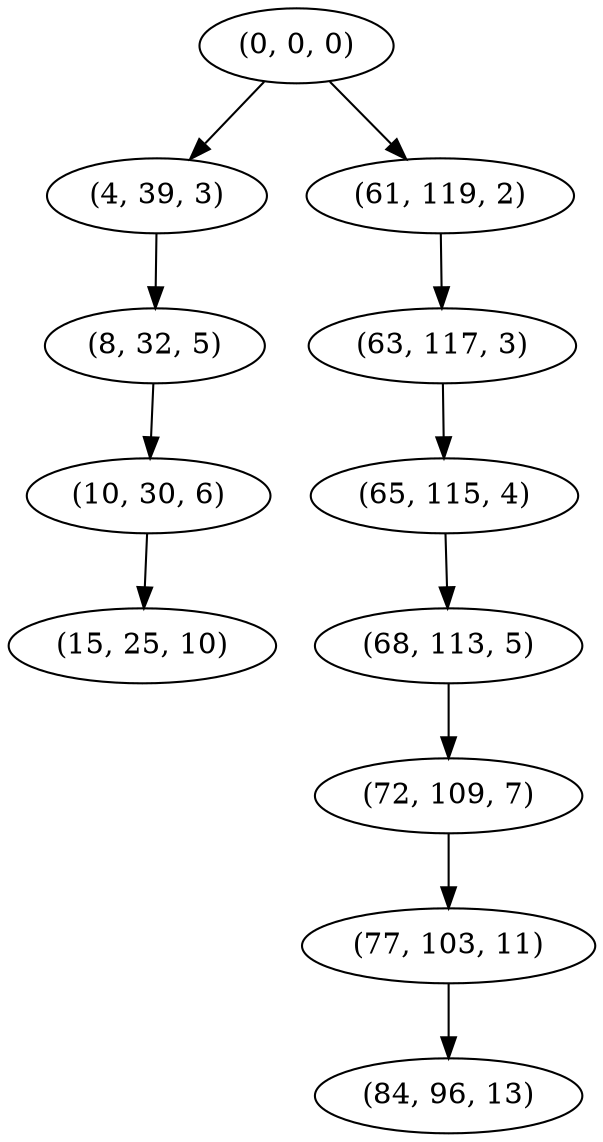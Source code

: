 digraph tree {
    "(0, 0, 0)";
    "(4, 39, 3)";
    "(8, 32, 5)";
    "(10, 30, 6)";
    "(15, 25, 10)";
    "(61, 119, 2)";
    "(63, 117, 3)";
    "(65, 115, 4)";
    "(68, 113, 5)";
    "(72, 109, 7)";
    "(77, 103, 11)";
    "(84, 96, 13)";
    "(0, 0, 0)" -> "(4, 39, 3)";
    "(0, 0, 0)" -> "(61, 119, 2)";
    "(4, 39, 3)" -> "(8, 32, 5)";
    "(8, 32, 5)" -> "(10, 30, 6)";
    "(10, 30, 6)" -> "(15, 25, 10)";
    "(61, 119, 2)" -> "(63, 117, 3)";
    "(63, 117, 3)" -> "(65, 115, 4)";
    "(65, 115, 4)" -> "(68, 113, 5)";
    "(68, 113, 5)" -> "(72, 109, 7)";
    "(72, 109, 7)" -> "(77, 103, 11)";
    "(77, 103, 11)" -> "(84, 96, 13)";
}
